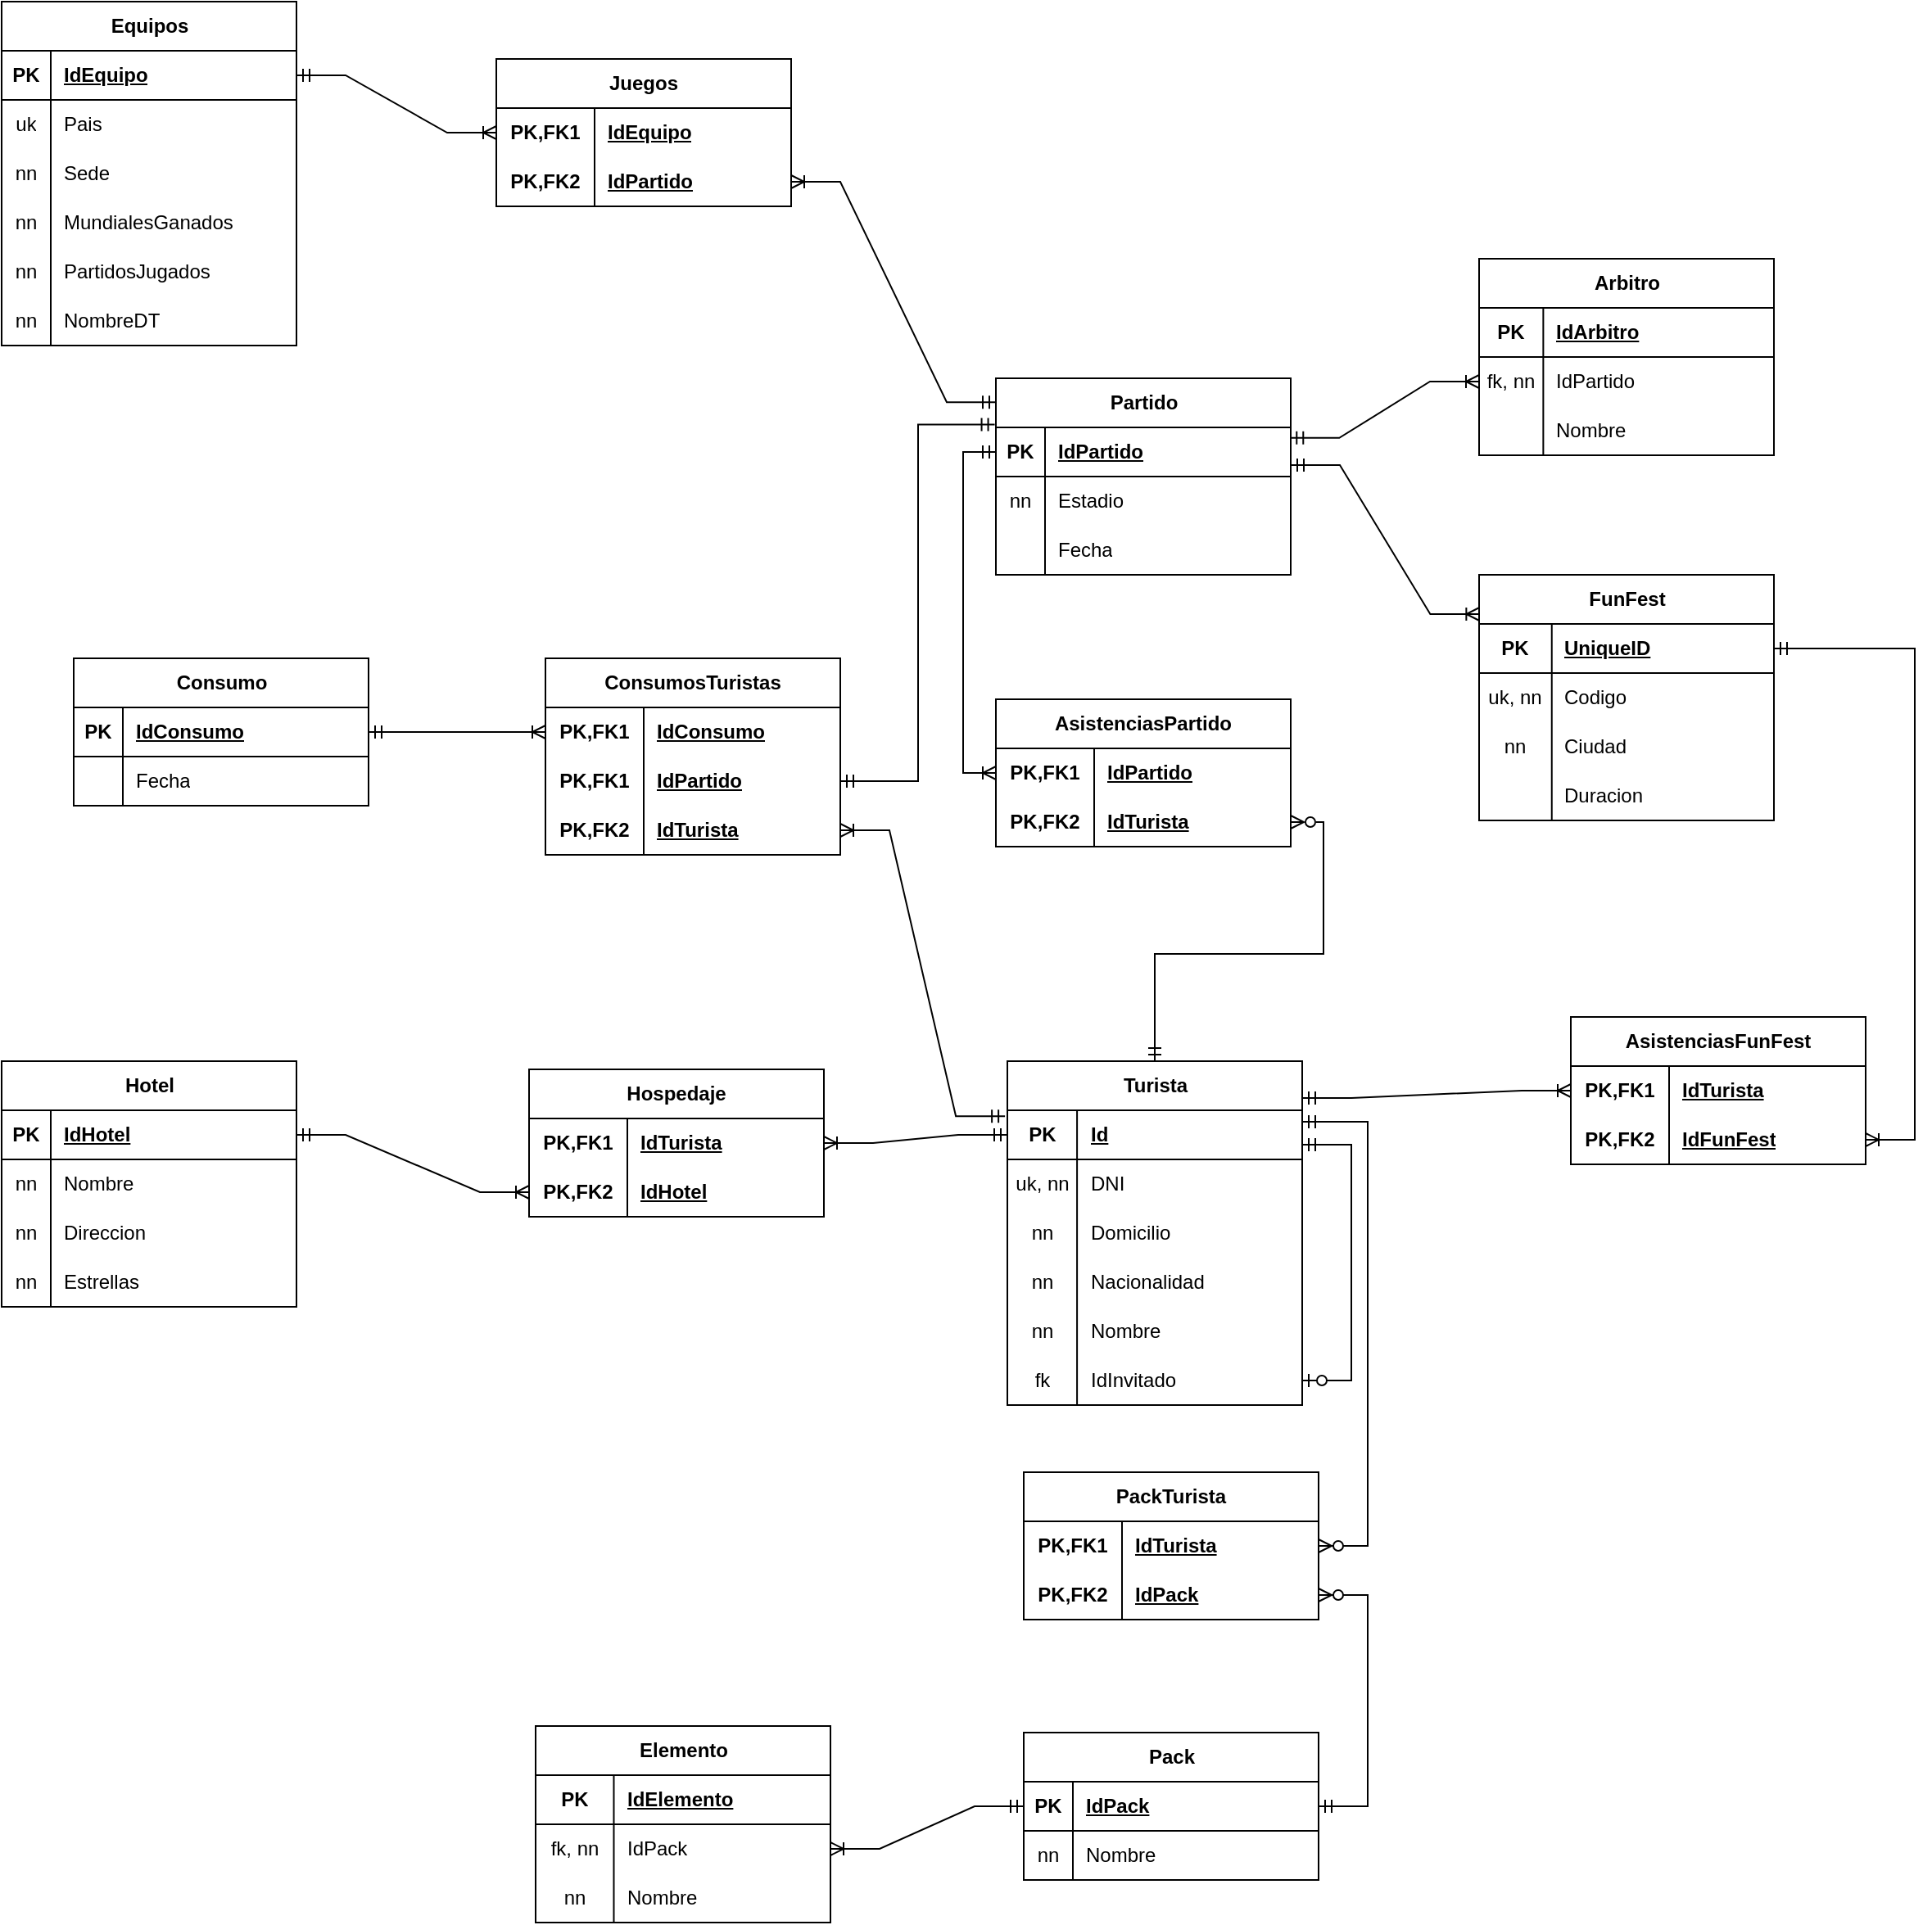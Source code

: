 <mxfile version="22.1.4" type="github">
  <diagram name="Page-1" id="5hkUQjWP-tCwx79AmypG">
    <mxGraphModel dx="4117" dy="2237" grid="0" gridSize="10" guides="1" tooltips="1" connect="1" arrows="1" fold="1" page="0" pageScale="1" pageWidth="850" pageHeight="1100" math="0" shadow="0">
      <root>
        <mxCell id="0" />
        <mxCell id="1" parent="0" />
        <mxCell id="cielFp2i9ixUdL_3kRZ_-1" value="Hotel" style="shape=table;startSize=30;container=1;collapsible=1;childLayout=tableLayout;fixedRows=1;rowLines=0;fontStyle=1;align=center;resizeLast=1;html=1;" vertex="1" parent="1">
          <mxGeometry x="-123" y="122" width="180" height="150" as="geometry" />
        </mxCell>
        <mxCell id="cielFp2i9ixUdL_3kRZ_-2" value="" style="shape=tableRow;horizontal=0;startSize=0;swimlaneHead=0;swimlaneBody=0;fillColor=none;collapsible=0;dropTarget=0;points=[[0,0.5],[1,0.5]];portConstraint=eastwest;top=0;left=0;right=0;bottom=1;" vertex="1" parent="cielFp2i9ixUdL_3kRZ_-1">
          <mxGeometry y="30" width="180" height="30" as="geometry" />
        </mxCell>
        <mxCell id="cielFp2i9ixUdL_3kRZ_-3" value="PK" style="shape=partialRectangle;connectable=0;fillColor=none;top=0;left=0;bottom=0;right=0;fontStyle=1;overflow=hidden;whiteSpace=wrap;html=1;" vertex="1" parent="cielFp2i9ixUdL_3kRZ_-2">
          <mxGeometry width="30" height="30" as="geometry">
            <mxRectangle width="30" height="30" as="alternateBounds" />
          </mxGeometry>
        </mxCell>
        <mxCell id="cielFp2i9ixUdL_3kRZ_-4" value="IdHotel" style="shape=partialRectangle;connectable=0;fillColor=none;top=0;left=0;bottom=0;right=0;align=left;spacingLeft=6;fontStyle=5;overflow=hidden;whiteSpace=wrap;html=1;" vertex="1" parent="cielFp2i9ixUdL_3kRZ_-2">
          <mxGeometry x="30" width="150" height="30" as="geometry">
            <mxRectangle width="150" height="30" as="alternateBounds" />
          </mxGeometry>
        </mxCell>
        <mxCell id="cielFp2i9ixUdL_3kRZ_-5" value="" style="shape=tableRow;horizontal=0;startSize=0;swimlaneHead=0;swimlaneBody=0;fillColor=none;collapsible=0;dropTarget=0;points=[[0,0.5],[1,0.5]];portConstraint=eastwest;top=0;left=0;right=0;bottom=0;" vertex="1" parent="cielFp2i9ixUdL_3kRZ_-1">
          <mxGeometry y="60" width="180" height="30" as="geometry" />
        </mxCell>
        <mxCell id="cielFp2i9ixUdL_3kRZ_-6" value="nn" style="shape=partialRectangle;connectable=0;fillColor=none;top=0;left=0;bottom=0;right=0;editable=1;overflow=hidden;whiteSpace=wrap;html=1;" vertex="1" parent="cielFp2i9ixUdL_3kRZ_-5">
          <mxGeometry width="30" height="30" as="geometry">
            <mxRectangle width="30" height="30" as="alternateBounds" />
          </mxGeometry>
        </mxCell>
        <mxCell id="cielFp2i9ixUdL_3kRZ_-7" value="Nombre" style="shape=partialRectangle;connectable=0;fillColor=none;top=0;left=0;bottom=0;right=0;align=left;spacingLeft=6;overflow=hidden;whiteSpace=wrap;html=1;" vertex="1" parent="cielFp2i9ixUdL_3kRZ_-5">
          <mxGeometry x="30" width="150" height="30" as="geometry">
            <mxRectangle width="150" height="30" as="alternateBounds" />
          </mxGeometry>
        </mxCell>
        <mxCell id="cielFp2i9ixUdL_3kRZ_-8" value="" style="shape=tableRow;horizontal=0;startSize=0;swimlaneHead=0;swimlaneBody=0;fillColor=none;collapsible=0;dropTarget=0;points=[[0,0.5],[1,0.5]];portConstraint=eastwest;top=0;left=0;right=0;bottom=0;" vertex="1" parent="cielFp2i9ixUdL_3kRZ_-1">
          <mxGeometry y="90" width="180" height="30" as="geometry" />
        </mxCell>
        <mxCell id="cielFp2i9ixUdL_3kRZ_-9" value="nn" style="shape=partialRectangle;connectable=0;fillColor=none;top=0;left=0;bottom=0;right=0;editable=1;overflow=hidden;whiteSpace=wrap;html=1;" vertex="1" parent="cielFp2i9ixUdL_3kRZ_-8">
          <mxGeometry width="30" height="30" as="geometry">
            <mxRectangle width="30" height="30" as="alternateBounds" />
          </mxGeometry>
        </mxCell>
        <mxCell id="cielFp2i9ixUdL_3kRZ_-10" value="Direccion" style="shape=partialRectangle;connectable=0;fillColor=none;top=0;left=0;bottom=0;right=0;align=left;spacingLeft=6;overflow=hidden;whiteSpace=wrap;html=1;" vertex="1" parent="cielFp2i9ixUdL_3kRZ_-8">
          <mxGeometry x="30" width="150" height="30" as="geometry">
            <mxRectangle width="150" height="30" as="alternateBounds" />
          </mxGeometry>
        </mxCell>
        <mxCell id="cielFp2i9ixUdL_3kRZ_-11" value="" style="shape=tableRow;horizontal=0;startSize=0;swimlaneHead=0;swimlaneBody=0;fillColor=none;collapsible=0;dropTarget=0;points=[[0,0.5],[1,0.5]];portConstraint=eastwest;top=0;left=0;right=0;bottom=0;" vertex="1" parent="cielFp2i9ixUdL_3kRZ_-1">
          <mxGeometry y="120" width="180" height="30" as="geometry" />
        </mxCell>
        <mxCell id="cielFp2i9ixUdL_3kRZ_-12" value="nn" style="shape=partialRectangle;connectable=0;fillColor=none;top=0;left=0;bottom=0;right=0;editable=1;overflow=hidden;whiteSpace=wrap;html=1;" vertex="1" parent="cielFp2i9ixUdL_3kRZ_-11">
          <mxGeometry width="30" height="30" as="geometry">
            <mxRectangle width="30" height="30" as="alternateBounds" />
          </mxGeometry>
        </mxCell>
        <mxCell id="cielFp2i9ixUdL_3kRZ_-13" value="Estrellas" style="shape=partialRectangle;connectable=0;fillColor=none;top=0;left=0;bottom=0;right=0;align=left;spacingLeft=6;overflow=hidden;whiteSpace=wrap;html=1;" vertex="1" parent="cielFp2i9ixUdL_3kRZ_-11">
          <mxGeometry x="30" width="150" height="30" as="geometry">
            <mxRectangle width="150" height="30" as="alternateBounds" />
          </mxGeometry>
        </mxCell>
        <mxCell id="cielFp2i9ixUdL_3kRZ_-14" value="Turista" style="shape=table;startSize=30;container=1;collapsible=1;childLayout=tableLayout;fixedRows=1;rowLines=0;fontStyle=1;align=center;resizeLast=1;html=1;" vertex="1" parent="1">
          <mxGeometry x="491" y="122" width="180" height="210" as="geometry" />
        </mxCell>
        <mxCell id="cielFp2i9ixUdL_3kRZ_-15" value="" style="shape=tableRow;horizontal=0;startSize=0;swimlaneHead=0;swimlaneBody=0;fillColor=none;collapsible=0;dropTarget=0;points=[[0,0.5],[1,0.5]];portConstraint=eastwest;top=0;left=0;right=0;bottom=1;" vertex="1" parent="cielFp2i9ixUdL_3kRZ_-14">
          <mxGeometry y="30" width="180" height="30" as="geometry" />
        </mxCell>
        <mxCell id="cielFp2i9ixUdL_3kRZ_-16" value="PK" style="shape=partialRectangle;connectable=0;fillColor=none;top=0;left=0;bottom=0;right=0;fontStyle=1;overflow=hidden;whiteSpace=wrap;html=1;" vertex="1" parent="cielFp2i9ixUdL_3kRZ_-15">
          <mxGeometry width="42.551" height="30" as="geometry">
            <mxRectangle width="42.551" height="30" as="alternateBounds" />
          </mxGeometry>
        </mxCell>
        <mxCell id="cielFp2i9ixUdL_3kRZ_-17" value="Id" style="shape=partialRectangle;connectable=0;fillColor=none;top=0;left=0;bottom=0;right=0;align=left;spacingLeft=6;fontStyle=5;overflow=hidden;whiteSpace=wrap;html=1;" vertex="1" parent="cielFp2i9ixUdL_3kRZ_-15">
          <mxGeometry x="42.551" width="137.449" height="30" as="geometry">
            <mxRectangle width="137.449" height="30" as="alternateBounds" />
          </mxGeometry>
        </mxCell>
        <mxCell id="cielFp2i9ixUdL_3kRZ_-18" value="" style="shape=tableRow;horizontal=0;startSize=0;swimlaneHead=0;swimlaneBody=0;fillColor=none;collapsible=0;dropTarget=0;points=[[0,0.5],[1,0.5]];portConstraint=eastwest;top=0;left=0;right=0;bottom=0;" vertex="1" parent="cielFp2i9ixUdL_3kRZ_-14">
          <mxGeometry y="60" width="180" height="30" as="geometry" />
        </mxCell>
        <mxCell id="cielFp2i9ixUdL_3kRZ_-19" value="uk, nn" style="shape=partialRectangle;connectable=0;fillColor=none;top=0;left=0;bottom=0;right=0;editable=1;overflow=hidden;whiteSpace=wrap;html=1;" vertex="1" parent="cielFp2i9ixUdL_3kRZ_-18">
          <mxGeometry width="42.551" height="30" as="geometry">
            <mxRectangle width="42.551" height="30" as="alternateBounds" />
          </mxGeometry>
        </mxCell>
        <mxCell id="cielFp2i9ixUdL_3kRZ_-20" value="DNI" style="shape=partialRectangle;connectable=0;fillColor=none;top=0;left=0;bottom=0;right=0;align=left;spacingLeft=6;overflow=hidden;whiteSpace=wrap;html=1;" vertex="1" parent="cielFp2i9ixUdL_3kRZ_-18">
          <mxGeometry x="42.551" width="137.449" height="30" as="geometry">
            <mxRectangle width="137.449" height="30" as="alternateBounds" />
          </mxGeometry>
        </mxCell>
        <mxCell id="cielFp2i9ixUdL_3kRZ_-21" value="" style="shape=tableRow;horizontal=0;startSize=0;swimlaneHead=0;swimlaneBody=0;fillColor=none;collapsible=0;dropTarget=0;points=[[0,0.5],[1,0.5]];portConstraint=eastwest;top=0;left=0;right=0;bottom=0;" vertex="1" parent="cielFp2i9ixUdL_3kRZ_-14">
          <mxGeometry y="90" width="180" height="30" as="geometry" />
        </mxCell>
        <mxCell id="cielFp2i9ixUdL_3kRZ_-22" value="nn" style="shape=partialRectangle;connectable=0;fillColor=none;top=0;left=0;bottom=0;right=0;editable=1;overflow=hidden;whiteSpace=wrap;html=1;" vertex="1" parent="cielFp2i9ixUdL_3kRZ_-21">
          <mxGeometry width="42.551" height="30" as="geometry">
            <mxRectangle width="42.551" height="30" as="alternateBounds" />
          </mxGeometry>
        </mxCell>
        <mxCell id="cielFp2i9ixUdL_3kRZ_-23" value="Domicilio" style="shape=partialRectangle;connectable=0;fillColor=none;top=0;left=0;bottom=0;right=0;align=left;spacingLeft=6;overflow=hidden;whiteSpace=wrap;html=1;" vertex="1" parent="cielFp2i9ixUdL_3kRZ_-21">
          <mxGeometry x="42.551" width="137.449" height="30" as="geometry">
            <mxRectangle width="137.449" height="30" as="alternateBounds" />
          </mxGeometry>
        </mxCell>
        <mxCell id="cielFp2i9ixUdL_3kRZ_-24" value="" style="shape=tableRow;horizontal=0;startSize=0;swimlaneHead=0;swimlaneBody=0;fillColor=none;collapsible=0;dropTarget=0;points=[[0,0.5],[1,0.5]];portConstraint=eastwest;top=0;left=0;right=0;bottom=0;" vertex="1" parent="cielFp2i9ixUdL_3kRZ_-14">
          <mxGeometry y="120" width="180" height="30" as="geometry" />
        </mxCell>
        <mxCell id="cielFp2i9ixUdL_3kRZ_-25" value="nn" style="shape=partialRectangle;connectable=0;fillColor=none;top=0;left=0;bottom=0;right=0;editable=1;overflow=hidden;whiteSpace=wrap;html=1;" vertex="1" parent="cielFp2i9ixUdL_3kRZ_-24">
          <mxGeometry width="42.551" height="30" as="geometry">
            <mxRectangle width="42.551" height="30" as="alternateBounds" />
          </mxGeometry>
        </mxCell>
        <mxCell id="cielFp2i9ixUdL_3kRZ_-26" value="Nacionalidad" style="shape=partialRectangle;connectable=0;fillColor=none;top=0;left=0;bottom=0;right=0;align=left;spacingLeft=6;overflow=hidden;whiteSpace=wrap;html=1;" vertex="1" parent="cielFp2i9ixUdL_3kRZ_-24">
          <mxGeometry x="42.551" width="137.449" height="30" as="geometry">
            <mxRectangle width="137.449" height="30" as="alternateBounds" />
          </mxGeometry>
        </mxCell>
        <mxCell id="cielFp2i9ixUdL_3kRZ_-27" value="" style="shape=tableRow;horizontal=0;startSize=0;swimlaneHead=0;swimlaneBody=0;fillColor=none;collapsible=0;dropTarget=0;points=[[0,0.5],[1,0.5]];portConstraint=eastwest;top=0;left=0;right=0;bottom=0;" vertex="1" parent="cielFp2i9ixUdL_3kRZ_-14">
          <mxGeometry y="150" width="180" height="30" as="geometry" />
        </mxCell>
        <mxCell id="cielFp2i9ixUdL_3kRZ_-28" value="nn" style="shape=partialRectangle;connectable=0;fillColor=none;top=0;left=0;bottom=0;right=0;editable=1;overflow=hidden;whiteSpace=wrap;html=1;" vertex="1" parent="cielFp2i9ixUdL_3kRZ_-27">
          <mxGeometry width="42.551" height="30" as="geometry">
            <mxRectangle width="42.551" height="30" as="alternateBounds" />
          </mxGeometry>
        </mxCell>
        <mxCell id="cielFp2i9ixUdL_3kRZ_-29" value="Nombre" style="shape=partialRectangle;connectable=0;fillColor=none;top=0;left=0;bottom=0;right=0;align=left;spacingLeft=6;overflow=hidden;whiteSpace=wrap;html=1;" vertex="1" parent="cielFp2i9ixUdL_3kRZ_-27">
          <mxGeometry x="42.551" width="137.449" height="30" as="geometry">
            <mxRectangle width="137.449" height="30" as="alternateBounds" />
          </mxGeometry>
        </mxCell>
        <mxCell id="cielFp2i9ixUdL_3kRZ_-30" value="" style="shape=tableRow;horizontal=0;startSize=0;swimlaneHead=0;swimlaneBody=0;fillColor=none;collapsible=0;dropTarget=0;points=[[0,0.5],[1,0.5]];portConstraint=eastwest;top=0;left=0;right=0;bottom=0;" vertex="1" parent="cielFp2i9ixUdL_3kRZ_-14">
          <mxGeometry y="180" width="180" height="30" as="geometry" />
        </mxCell>
        <mxCell id="cielFp2i9ixUdL_3kRZ_-31" value="fk" style="shape=partialRectangle;connectable=0;fillColor=none;top=0;left=0;bottom=0;right=0;editable=1;overflow=hidden;whiteSpace=wrap;html=1;" vertex="1" parent="cielFp2i9ixUdL_3kRZ_-30">
          <mxGeometry width="42.551" height="30" as="geometry">
            <mxRectangle width="42.551" height="30" as="alternateBounds" />
          </mxGeometry>
        </mxCell>
        <mxCell id="cielFp2i9ixUdL_3kRZ_-32" value="IdInvitado" style="shape=partialRectangle;connectable=0;fillColor=none;top=0;left=0;bottom=0;right=0;align=left;spacingLeft=6;overflow=hidden;whiteSpace=wrap;html=1;" vertex="1" parent="cielFp2i9ixUdL_3kRZ_-30">
          <mxGeometry x="42.551" width="137.449" height="30" as="geometry">
            <mxRectangle width="137.449" height="30" as="alternateBounds" />
          </mxGeometry>
        </mxCell>
        <mxCell id="cielFp2i9ixUdL_3kRZ_-33" value="" style="edgeStyle=entityRelationEdgeStyle;fontSize=12;html=1;endArrow=ERzeroToOne;startArrow=ERmandOne;rounded=0;exitX=1;exitY=0.7;exitDx=0;exitDy=0;exitPerimeter=0;" edge="1" parent="cielFp2i9ixUdL_3kRZ_-14" source="cielFp2i9ixUdL_3kRZ_-15" target="cielFp2i9ixUdL_3kRZ_-30">
          <mxGeometry width="100" height="100" relative="1" as="geometry">
            <mxPoint x="66" y="346" as="sourcePoint" />
            <mxPoint x="166" y="246" as="targetPoint" />
          </mxGeometry>
        </mxCell>
        <mxCell id="cielFp2i9ixUdL_3kRZ_-34" value="Hospedaje" style="shape=table;startSize=30;container=1;collapsible=1;childLayout=tableLayout;fixedRows=1;rowLines=0;fontStyle=1;align=center;resizeLast=1;html=1;whiteSpace=wrap;" vertex="1" parent="1">
          <mxGeometry x="199" y="127" width="180" height="90" as="geometry" />
        </mxCell>
        <mxCell id="cielFp2i9ixUdL_3kRZ_-35" value="" style="shape=tableRow;horizontal=0;startSize=0;swimlaneHead=0;swimlaneBody=0;fillColor=none;collapsible=0;dropTarget=0;points=[[0,0.5],[1,0.5]];portConstraint=eastwest;top=0;left=0;right=0;bottom=0;html=1;" vertex="1" parent="cielFp2i9ixUdL_3kRZ_-34">
          <mxGeometry y="30" width="180" height="30" as="geometry" />
        </mxCell>
        <mxCell id="cielFp2i9ixUdL_3kRZ_-36" value="PK,FK1" style="shape=partialRectangle;connectable=0;fillColor=none;top=0;left=0;bottom=0;right=0;fontStyle=1;overflow=hidden;html=1;whiteSpace=wrap;" vertex="1" parent="cielFp2i9ixUdL_3kRZ_-35">
          <mxGeometry width="60" height="30" as="geometry">
            <mxRectangle width="60" height="30" as="alternateBounds" />
          </mxGeometry>
        </mxCell>
        <mxCell id="cielFp2i9ixUdL_3kRZ_-37" value="IdTurista" style="shape=partialRectangle;connectable=0;fillColor=none;top=0;left=0;bottom=0;right=0;align=left;spacingLeft=6;fontStyle=5;overflow=hidden;html=1;whiteSpace=wrap;" vertex="1" parent="cielFp2i9ixUdL_3kRZ_-35">
          <mxGeometry x="60" width="120" height="30" as="geometry">
            <mxRectangle width="120" height="30" as="alternateBounds" />
          </mxGeometry>
        </mxCell>
        <mxCell id="cielFp2i9ixUdL_3kRZ_-38" value="" style="shape=tableRow;horizontal=0;startSize=0;swimlaneHead=0;swimlaneBody=0;fillColor=none;collapsible=0;dropTarget=0;points=[[0,0.5],[1,0.5]];portConstraint=eastwest;top=0;left=0;right=0;bottom=1;html=1;" vertex="1" parent="cielFp2i9ixUdL_3kRZ_-34">
          <mxGeometry y="60" width="180" height="30" as="geometry" />
        </mxCell>
        <mxCell id="cielFp2i9ixUdL_3kRZ_-39" value="PK,FK2" style="shape=partialRectangle;connectable=0;fillColor=none;top=0;left=0;bottom=0;right=0;fontStyle=1;overflow=hidden;html=1;whiteSpace=wrap;" vertex="1" parent="cielFp2i9ixUdL_3kRZ_-38">
          <mxGeometry width="60" height="30" as="geometry">
            <mxRectangle width="60" height="30" as="alternateBounds" />
          </mxGeometry>
        </mxCell>
        <mxCell id="cielFp2i9ixUdL_3kRZ_-40" value="IdHotel" style="shape=partialRectangle;connectable=0;fillColor=none;top=0;left=0;bottom=0;right=0;align=left;spacingLeft=6;fontStyle=5;overflow=hidden;html=1;whiteSpace=wrap;" vertex="1" parent="cielFp2i9ixUdL_3kRZ_-38">
          <mxGeometry x="60" width="120" height="30" as="geometry">
            <mxRectangle width="120" height="30" as="alternateBounds" />
          </mxGeometry>
        </mxCell>
        <mxCell id="cielFp2i9ixUdL_3kRZ_-47" value="" style="edgeStyle=entityRelationEdgeStyle;fontSize=12;html=1;endArrow=ERoneToMany;startArrow=ERmandOne;rounded=0;" edge="1" parent="1" source="cielFp2i9ixUdL_3kRZ_-2" target="cielFp2i9ixUdL_3kRZ_-38">
          <mxGeometry width="100" height="100" relative="1" as="geometry">
            <mxPoint x="217" y="359" as="sourcePoint" />
            <mxPoint x="317" y="259" as="targetPoint" />
          </mxGeometry>
        </mxCell>
        <mxCell id="cielFp2i9ixUdL_3kRZ_-48" value="" style="edgeStyle=entityRelationEdgeStyle;fontSize=12;html=1;endArrow=ERoneToMany;startArrow=ERmandOne;rounded=0;" edge="1" parent="1" source="cielFp2i9ixUdL_3kRZ_-15" target="cielFp2i9ixUdL_3kRZ_-35">
          <mxGeometry width="100" height="100" relative="1" as="geometry">
            <mxPoint x="217" y="359" as="sourcePoint" />
            <mxPoint x="317" y="259" as="targetPoint" />
          </mxGeometry>
        </mxCell>
        <mxCell id="cielFp2i9ixUdL_3kRZ_-49" value="Pack" style="shape=table;startSize=30;container=1;collapsible=1;childLayout=tableLayout;fixedRows=1;rowLines=0;fontStyle=1;align=center;resizeLast=1;html=1;" vertex="1" parent="1">
          <mxGeometry x="501" y="532" width="180" height="90" as="geometry" />
        </mxCell>
        <mxCell id="cielFp2i9ixUdL_3kRZ_-50" value="" style="shape=tableRow;horizontal=0;startSize=0;swimlaneHead=0;swimlaneBody=0;fillColor=none;collapsible=0;dropTarget=0;points=[[0,0.5],[1,0.5]];portConstraint=eastwest;top=0;left=0;right=0;bottom=1;" vertex="1" parent="cielFp2i9ixUdL_3kRZ_-49">
          <mxGeometry y="30" width="180" height="30" as="geometry" />
        </mxCell>
        <mxCell id="cielFp2i9ixUdL_3kRZ_-51" value="PK" style="shape=partialRectangle;connectable=0;fillColor=none;top=0;left=0;bottom=0;right=0;fontStyle=1;overflow=hidden;whiteSpace=wrap;html=1;" vertex="1" parent="cielFp2i9ixUdL_3kRZ_-50">
          <mxGeometry width="30" height="30" as="geometry">
            <mxRectangle width="30" height="30" as="alternateBounds" />
          </mxGeometry>
        </mxCell>
        <mxCell id="cielFp2i9ixUdL_3kRZ_-52" value="IdPack" style="shape=partialRectangle;connectable=0;fillColor=none;top=0;left=0;bottom=0;right=0;align=left;spacingLeft=6;fontStyle=5;overflow=hidden;whiteSpace=wrap;html=1;" vertex="1" parent="cielFp2i9ixUdL_3kRZ_-50">
          <mxGeometry x="30" width="150" height="30" as="geometry">
            <mxRectangle width="150" height="30" as="alternateBounds" />
          </mxGeometry>
        </mxCell>
        <mxCell id="cielFp2i9ixUdL_3kRZ_-53" value="" style="shape=tableRow;horizontal=0;startSize=0;swimlaneHead=0;swimlaneBody=0;fillColor=none;collapsible=0;dropTarget=0;points=[[0,0.5],[1,0.5]];portConstraint=eastwest;top=0;left=0;right=0;bottom=0;" vertex="1" parent="cielFp2i9ixUdL_3kRZ_-49">
          <mxGeometry y="60" width="180" height="30" as="geometry" />
        </mxCell>
        <mxCell id="cielFp2i9ixUdL_3kRZ_-54" value="nn" style="shape=partialRectangle;connectable=0;fillColor=none;top=0;left=0;bottom=0;right=0;editable=1;overflow=hidden;whiteSpace=wrap;html=1;" vertex="1" parent="cielFp2i9ixUdL_3kRZ_-53">
          <mxGeometry width="30" height="30" as="geometry">
            <mxRectangle width="30" height="30" as="alternateBounds" />
          </mxGeometry>
        </mxCell>
        <mxCell id="cielFp2i9ixUdL_3kRZ_-55" value="Nombre" style="shape=partialRectangle;connectable=0;fillColor=none;top=0;left=0;bottom=0;right=0;align=left;spacingLeft=6;overflow=hidden;whiteSpace=wrap;html=1;" vertex="1" parent="cielFp2i9ixUdL_3kRZ_-53">
          <mxGeometry x="30" width="150" height="30" as="geometry">
            <mxRectangle width="150" height="30" as="alternateBounds" />
          </mxGeometry>
        </mxCell>
        <mxCell id="cielFp2i9ixUdL_3kRZ_-62" value="PackTurista" style="shape=table;startSize=30;container=1;collapsible=1;childLayout=tableLayout;fixedRows=1;rowLines=0;fontStyle=1;align=center;resizeLast=1;html=1;whiteSpace=wrap;" vertex="1" parent="1">
          <mxGeometry x="501" y="373" width="180" height="90" as="geometry" />
        </mxCell>
        <mxCell id="cielFp2i9ixUdL_3kRZ_-63" value="" style="shape=tableRow;horizontal=0;startSize=0;swimlaneHead=0;swimlaneBody=0;fillColor=none;collapsible=0;dropTarget=0;points=[[0,0.5],[1,0.5]];portConstraint=eastwest;top=0;left=0;right=0;bottom=0;html=1;" vertex="1" parent="cielFp2i9ixUdL_3kRZ_-62">
          <mxGeometry y="30" width="180" height="30" as="geometry" />
        </mxCell>
        <mxCell id="cielFp2i9ixUdL_3kRZ_-64" value="PK,FK1" style="shape=partialRectangle;connectable=0;fillColor=none;top=0;left=0;bottom=0;right=0;fontStyle=1;overflow=hidden;html=1;whiteSpace=wrap;" vertex="1" parent="cielFp2i9ixUdL_3kRZ_-63">
          <mxGeometry width="60" height="30" as="geometry">
            <mxRectangle width="60" height="30" as="alternateBounds" />
          </mxGeometry>
        </mxCell>
        <mxCell id="cielFp2i9ixUdL_3kRZ_-65" value="IdTurista" style="shape=partialRectangle;connectable=0;fillColor=none;top=0;left=0;bottom=0;right=0;align=left;spacingLeft=6;fontStyle=5;overflow=hidden;html=1;whiteSpace=wrap;" vertex="1" parent="cielFp2i9ixUdL_3kRZ_-63">
          <mxGeometry x="60" width="120" height="30" as="geometry">
            <mxRectangle width="120" height="30" as="alternateBounds" />
          </mxGeometry>
        </mxCell>
        <mxCell id="cielFp2i9ixUdL_3kRZ_-66" value="" style="shape=tableRow;horizontal=0;startSize=0;swimlaneHead=0;swimlaneBody=0;fillColor=none;collapsible=0;dropTarget=0;points=[[0,0.5],[1,0.5]];portConstraint=eastwest;top=0;left=0;right=0;bottom=1;html=1;" vertex="1" parent="cielFp2i9ixUdL_3kRZ_-62">
          <mxGeometry y="60" width="180" height="30" as="geometry" />
        </mxCell>
        <mxCell id="cielFp2i9ixUdL_3kRZ_-67" value="PK,FK2" style="shape=partialRectangle;connectable=0;fillColor=none;top=0;left=0;bottom=0;right=0;fontStyle=1;overflow=hidden;html=1;whiteSpace=wrap;" vertex="1" parent="cielFp2i9ixUdL_3kRZ_-66">
          <mxGeometry width="60" height="30" as="geometry">
            <mxRectangle width="60" height="30" as="alternateBounds" />
          </mxGeometry>
        </mxCell>
        <mxCell id="cielFp2i9ixUdL_3kRZ_-68" value="IdPack" style="shape=partialRectangle;connectable=0;fillColor=none;top=0;left=0;bottom=0;right=0;align=left;spacingLeft=6;fontStyle=5;overflow=hidden;html=1;whiteSpace=wrap;" vertex="1" parent="cielFp2i9ixUdL_3kRZ_-66">
          <mxGeometry x="60" width="120" height="30" as="geometry">
            <mxRectangle width="120" height="30" as="alternateBounds" />
          </mxGeometry>
        </mxCell>
        <mxCell id="cielFp2i9ixUdL_3kRZ_-75" value="" style="edgeStyle=entityRelationEdgeStyle;fontSize=12;html=1;endArrow=ERzeroToMany;startArrow=ERmandOne;rounded=0;" edge="1" parent="1" source="cielFp2i9ixUdL_3kRZ_-50" target="cielFp2i9ixUdL_3kRZ_-66">
          <mxGeometry width="100" height="100" relative="1" as="geometry">
            <mxPoint x="531" y="589" as="sourcePoint" />
            <mxPoint x="631" y="489" as="targetPoint" />
          </mxGeometry>
        </mxCell>
        <mxCell id="cielFp2i9ixUdL_3kRZ_-76" value="" style="edgeStyle=entityRelationEdgeStyle;fontSize=12;html=1;endArrow=ERzeroToMany;startArrow=ERmandOne;rounded=0;" edge="1" parent="1" target="cielFp2i9ixUdL_3kRZ_-63">
          <mxGeometry width="100" height="100" relative="1" as="geometry">
            <mxPoint x="671" y="159" as="sourcePoint" />
            <mxPoint x="578" y="396" as="targetPoint" />
            <Array as="points">
              <mxPoint x="765" y="307" />
              <mxPoint x="713" y="309" />
              <mxPoint x="721" y="304" />
              <mxPoint x="581" y="281" />
              <mxPoint x="780" y="307" />
            </Array>
          </mxGeometry>
        </mxCell>
        <mxCell id="cielFp2i9ixUdL_3kRZ_-95" value="Elemento" style="shape=table;startSize=30;container=1;collapsible=1;childLayout=tableLayout;fixedRows=1;rowLines=0;fontStyle=1;align=center;resizeLast=1;html=1;" vertex="1" parent="1">
          <mxGeometry x="203" y="528" width="180" height="120" as="geometry" />
        </mxCell>
        <mxCell id="cielFp2i9ixUdL_3kRZ_-96" value="" style="shape=tableRow;horizontal=0;startSize=0;swimlaneHead=0;swimlaneBody=0;fillColor=none;collapsible=0;dropTarget=0;points=[[0,0.5],[1,0.5]];portConstraint=eastwest;top=0;left=0;right=0;bottom=1;" vertex="1" parent="cielFp2i9ixUdL_3kRZ_-95">
          <mxGeometry y="30" width="180" height="30" as="geometry" />
        </mxCell>
        <mxCell id="cielFp2i9ixUdL_3kRZ_-97" value="PK" style="shape=partialRectangle;connectable=0;fillColor=none;top=0;left=0;bottom=0;right=0;fontStyle=1;overflow=hidden;whiteSpace=wrap;html=1;" vertex="1" parent="cielFp2i9ixUdL_3kRZ_-96">
          <mxGeometry width="47.741" height="30" as="geometry">
            <mxRectangle width="47.741" height="30" as="alternateBounds" />
          </mxGeometry>
        </mxCell>
        <mxCell id="cielFp2i9ixUdL_3kRZ_-98" value="IdElemento" style="shape=partialRectangle;connectable=0;fillColor=none;top=0;left=0;bottom=0;right=0;align=left;spacingLeft=6;fontStyle=5;overflow=hidden;whiteSpace=wrap;html=1;" vertex="1" parent="cielFp2i9ixUdL_3kRZ_-96">
          <mxGeometry x="47.741" width="132.259" height="30" as="geometry">
            <mxRectangle width="132.259" height="30" as="alternateBounds" />
          </mxGeometry>
        </mxCell>
        <mxCell id="cielFp2i9ixUdL_3kRZ_-99" value="" style="shape=tableRow;horizontal=0;startSize=0;swimlaneHead=0;swimlaneBody=0;fillColor=none;collapsible=0;dropTarget=0;points=[[0,0.5],[1,0.5]];portConstraint=eastwest;top=0;left=0;right=0;bottom=0;" vertex="1" parent="cielFp2i9ixUdL_3kRZ_-95">
          <mxGeometry y="60" width="180" height="30" as="geometry" />
        </mxCell>
        <mxCell id="cielFp2i9ixUdL_3kRZ_-100" value="fk, nn" style="shape=partialRectangle;connectable=0;fillColor=none;top=0;left=0;bottom=0;right=0;editable=1;overflow=hidden;whiteSpace=wrap;html=1;" vertex="1" parent="cielFp2i9ixUdL_3kRZ_-99">
          <mxGeometry width="47.741" height="30" as="geometry">
            <mxRectangle width="47.741" height="30" as="alternateBounds" />
          </mxGeometry>
        </mxCell>
        <mxCell id="cielFp2i9ixUdL_3kRZ_-101" value="IdPack" style="shape=partialRectangle;connectable=0;fillColor=none;top=0;left=0;bottom=0;right=0;align=left;spacingLeft=6;overflow=hidden;whiteSpace=wrap;html=1;" vertex="1" parent="cielFp2i9ixUdL_3kRZ_-99">
          <mxGeometry x="47.741" width="132.259" height="30" as="geometry">
            <mxRectangle width="132.259" height="30" as="alternateBounds" />
          </mxGeometry>
        </mxCell>
        <mxCell id="cielFp2i9ixUdL_3kRZ_-102" value="" style="shape=tableRow;horizontal=0;startSize=0;swimlaneHead=0;swimlaneBody=0;fillColor=none;collapsible=0;dropTarget=0;points=[[0,0.5],[1,0.5]];portConstraint=eastwest;top=0;left=0;right=0;bottom=0;" vertex="1" parent="cielFp2i9ixUdL_3kRZ_-95">
          <mxGeometry y="90" width="180" height="30" as="geometry" />
        </mxCell>
        <mxCell id="cielFp2i9ixUdL_3kRZ_-103" value="nn" style="shape=partialRectangle;connectable=0;fillColor=none;top=0;left=0;bottom=0;right=0;editable=1;overflow=hidden;whiteSpace=wrap;html=1;" vertex="1" parent="cielFp2i9ixUdL_3kRZ_-102">
          <mxGeometry width="47.741" height="30" as="geometry">
            <mxRectangle width="47.741" height="30" as="alternateBounds" />
          </mxGeometry>
        </mxCell>
        <mxCell id="cielFp2i9ixUdL_3kRZ_-104" value="Nombre" style="shape=partialRectangle;connectable=0;fillColor=none;top=0;left=0;bottom=0;right=0;align=left;spacingLeft=6;overflow=hidden;whiteSpace=wrap;html=1;" vertex="1" parent="cielFp2i9ixUdL_3kRZ_-102">
          <mxGeometry x="47.741" width="132.259" height="30" as="geometry">
            <mxRectangle width="132.259" height="30" as="alternateBounds" />
          </mxGeometry>
        </mxCell>
        <mxCell id="cielFp2i9ixUdL_3kRZ_-108" value="" style="edgeStyle=entityRelationEdgeStyle;fontSize=12;html=1;endArrow=ERoneToMany;startArrow=ERmandOne;rounded=0;" edge="1" parent="1" source="cielFp2i9ixUdL_3kRZ_-50" target="cielFp2i9ixUdL_3kRZ_-99">
          <mxGeometry width="100" height="100" relative="1" as="geometry">
            <mxPoint x="544" y="586" as="sourcePoint" />
            <mxPoint x="644" y="486" as="targetPoint" />
          </mxGeometry>
        </mxCell>
        <mxCell id="cielFp2i9ixUdL_3kRZ_-109" value="Partido" style="shape=table;startSize=30;container=1;collapsible=1;childLayout=tableLayout;fixedRows=1;rowLines=0;fontStyle=1;align=center;resizeLast=1;html=1;" vertex="1" parent="1">
          <mxGeometry x="484" y="-295" width="180" height="120" as="geometry" />
        </mxCell>
        <mxCell id="cielFp2i9ixUdL_3kRZ_-110" value="" style="shape=tableRow;horizontal=0;startSize=0;swimlaneHead=0;swimlaneBody=0;fillColor=none;collapsible=0;dropTarget=0;points=[[0,0.5],[1,0.5]];portConstraint=eastwest;top=0;left=0;right=0;bottom=1;" vertex="1" parent="cielFp2i9ixUdL_3kRZ_-109">
          <mxGeometry y="30" width="180" height="30" as="geometry" />
        </mxCell>
        <mxCell id="cielFp2i9ixUdL_3kRZ_-111" value="PK" style="shape=partialRectangle;connectable=0;fillColor=none;top=0;left=0;bottom=0;right=0;fontStyle=1;overflow=hidden;whiteSpace=wrap;html=1;" vertex="1" parent="cielFp2i9ixUdL_3kRZ_-110">
          <mxGeometry width="30" height="30" as="geometry">
            <mxRectangle width="30" height="30" as="alternateBounds" />
          </mxGeometry>
        </mxCell>
        <mxCell id="cielFp2i9ixUdL_3kRZ_-112" value="IdPartido" style="shape=partialRectangle;connectable=0;fillColor=none;top=0;left=0;bottom=0;right=0;align=left;spacingLeft=6;fontStyle=5;overflow=hidden;whiteSpace=wrap;html=1;" vertex="1" parent="cielFp2i9ixUdL_3kRZ_-110">
          <mxGeometry x="30" width="150" height="30" as="geometry">
            <mxRectangle width="150" height="30" as="alternateBounds" />
          </mxGeometry>
        </mxCell>
        <mxCell id="cielFp2i9ixUdL_3kRZ_-113" value="" style="shape=tableRow;horizontal=0;startSize=0;swimlaneHead=0;swimlaneBody=0;fillColor=none;collapsible=0;dropTarget=0;points=[[0,0.5],[1,0.5]];portConstraint=eastwest;top=0;left=0;right=0;bottom=0;" vertex="1" parent="cielFp2i9ixUdL_3kRZ_-109">
          <mxGeometry y="60" width="180" height="30" as="geometry" />
        </mxCell>
        <mxCell id="cielFp2i9ixUdL_3kRZ_-114" value="nn" style="shape=partialRectangle;connectable=0;fillColor=none;top=0;left=0;bottom=0;right=0;editable=1;overflow=hidden;whiteSpace=wrap;html=1;" vertex="1" parent="cielFp2i9ixUdL_3kRZ_-113">
          <mxGeometry width="30" height="30" as="geometry">
            <mxRectangle width="30" height="30" as="alternateBounds" />
          </mxGeometry>
        </mxCell>
        <mxCell id="cielFp2i9ixUdL_3kRZ_-115" value="Estadio" style="shape=partialRectangle;connectable=0;fillColor=none;top=0;left=0;bottom=0;right=0;align=left;spacingLeft=6;overflow=hidden;whiteSpace=wrap;html=1;" vertex="1" parent="cielFp2i9ixUdL_3kRZ_-113">
          <mxGeometry x="30" width="150" height="30" as="geometry">
            <mxRectangle width="150" height="30" as="alternateBounds" />
          </mxGeometry>
        </mxCell>
        <mxCell id="cielFp2i9ixUdL_3kRZ_-116" value="" style="shape=tableRow;horizontal=0;startSize=0;swimlaneHead=0;swimlaneBody=0;fillColor=none;collapsible=0;dropTarget=0;points=[[0,0.5],[1,0.5]];portConstraint=eastwest;top=0;left=0;right=0;bottom=0;" vertex="1" parent="cielFp2i9ixUdL_3kRZ_-109">
          <mxGeometry y="90" width="180" height="30" as="geometry" />
        </mxCell>
        <mxCell id="cielFp2i9ixUdL_3kRZ_-117" value="" style="shape=partialRectangle;connectable=0;fillColor=none;top=0;left=0;bottom=0;right=0;editable=1;overflow=hidden;whiteSpace=wrap;html=1;" vertex="1" parent="cielFp2i9ixUdL_3kRZ_-116">
          <mxGeometry width="30" height="30" as="geometry">
            <mxRectangle width="30" height="30" as="alternateBounds" />
          </mxGeometry>
        </mxCell>
        <mxCell id="cielFp2i9ixUdL_3kRZ_-118" value="Fecha" style="shape=partialRectangle;connectable=0;fillColor=none;top=0;left=0;bottom=0;right=0;align=left;spacingLeft=6;overflow=hidden;whiteSpace=wrap;html=1;" vertex="1" parent="cielFp2i9ixUdL_3kRZ_-116">
          <mxGeometry x="30" width="150" height="30" as="geometry">
            <mxRectangle width="150" height="30" as="alternateBounds" />
          </mxGeometry>
        </mxCell>
        <mxCell id="cielFp2i9ixUdL_3kRZ_-122" value="AsistenciasPartido" style="shape=table;startSize=30;container=1;collapsible=1;childLayout=tableLayout;fixedRows=1;rowLines=0;fontStyle=1;align=center;resizeLast=1;html=1;whiteSpace=wrap;" vertex="1" parent="1">
          <mxGeometry x="484" y="-99" width="180" height="90" as="geometry" />
        </mxCell>
        <mxCell id="cielFp2i9ixUdL_3kRZ_-123" value="" style="shape=tableRow;horizontal=0;startSize=0;swimlaneHead=0;swimlaneBody=0;fillColor=none;collapsible=0;dropTarget=0;points=[[0,0.5],[1,0.5]];portConstraint=eastwest;top=0;left=0;right=0;bottom=0;html=1;" vertex="1" parent="cielFp2i9ixUdL_3kRZ_-122">
          <mxGeometry y="30" width="180" height="30" as="geometry" />
        </mxCell>
        <mxCell id="cielFp2i9ixUdL_3kRZ_-124" value="PK,FK1" style="shape=partialRectangle;connectable=0;fillColor=none;top=0;left=0;bottom=0;right=0;fontStyle=1;overflow=hidden;html=1;whiteSpace=wrap;" vertex="1" parent="cielFp2i9ixUdL_3kRZ_-123">
          <mxGeometry width="60" height="30" as="geometry">
            <mxRectangle width="60" height="30" as="alternateBounds" />
          </mxGeometry>
        </mxCell>
        <mxCell id="cielFp2i9ixUdL_3kRZ_-125" value="IdPartido" style="shape=partialRectangle;connectable=0;fillColor=none;top=0;left=0;bottom=0;right=0;align=left;spacingLeft=6;fontStyle=5;overflow=hidden;html=1;whiteSpace=wrap;" vertex="1" parent="cielFp2i9ixUdL_3kRZ_-123">
          <mxGeometry x="60" width="120" height="30" as="geometry">
            <mxRectangle width="120" height="30" as="alternateBounds" />
          </mxGeometry>
        </mxCell>
        <mxCell id="cielFp2i9ixUdL_3kRZ_-126" value="" style="shape=tableRow;horizontal=0;startSize=0;swimlaneHead=0;swimlaneBody=0;fillColor=none;collapsible=0;dropTarget=0;points=[[0,0.5],[1,0.5]];portConstraint=eastwest;top=0;left=0;right=0;bottom=1;html=1;" vertex="1" parent="cielFp2i9ixUdL_3kRZ_-122">
          <mxGeometry y="60" width="180" height="30" as="geometry" />
        </mxCell>
        <mxCell id="cielFp2i9ixUdL_3kRZ_-127" value="PK,FK2" style="shape=partialRectangle;connectable=0;fillColor=none;top=0;left=0;bottom=0;right=0;fontStyle=1;overflow=hidden;html=1;whiteSpace=wrap;" vertex="1" parent="cielFp2i9ixUdL_3kRZ_-126">
          <mxGeometry width="60" height="30" as="geometry">
            <mxRectangle width="60" height="30" as="alternateBounds" />
          </mxGeometry>
        </mxCell>
        <mxCell id="cielFp2i9ixUdL_3kRZ_-128" value="IdTurista" style="shape=partialRectangle;connectable=0;fillColor=none;top=0;left=0;bottom=0;right=0;align=left;spacingLeft=6;fontStyle=5;overflow=hidden;html=1;whiteSpace=wrap;" vertex="1" parent="cielFp2i9ixUdL_3kRZ_-126">
          <mxGeometry x="60" width="120" height="30" as="geometry">
            <mxRectangle width="120" height="30" as="alternateBounds" />
          </mxGeometry>
        </mxCell>
        <mxCell id="cielFp2i9ixUdL_3kRZ_-136" style="edgeStyle=orthogonalEdgeStyle;rounded=0;orthogonalLoop=1;jettySize=auto;html=1;entryX=0.5;entryY=0;entryDx=0;entryDy=0;startArrow=ERzeroToMany;startFill=0;endArrow=ERmandOne;endFill=0;" edge="1" parent="1" source="cielFp2i9ixUdL_3kRZ_-126" target="cielFp2i9ixUdL_3kRZ_-14">
          <mxGeometry relative="1" as="geometry" />
        </mxCell>
        <mxCell id="cielFp2i9ixUdL_3kRZ_-137" style="edgeStyle=orthogonalEdgeStyle;rounded=0;orthogonalLoop=1;jettySize=auto;html=1;exitX=0;exitY=0.5;exitDx=0;exitDy=0;entryX=0;entryY=0.5;entryDx=0;entryDy=0;startArrow=ERmandOne;startFill=0;endArrow=ERoneToMany;endFill=0;" edge="1" parent="1" source="cielFp2i9ixUdL_3kRZ_-110" target="cielFp2i9ixUdL_3kRZ_-123">
          <mxGeometry relative="1" as="geometry" />
        </mxCell>
        <mxCell id="cielFp2i9ixUdL_3kRZ_-138" value="Arbitro" style="shape=table;startSize=30;container=1;collapsible=1;childLayout=tableLayout;fixedRows=1;rowLines=0;fontStyle=1;align=center;resizeLast=1;html=1;" vertex="1" parent="1">
          <mxGeometry x="779" y="-368" width="180" height="120" as="geometry" />
        </mxCell>
        <mxCell id="cielFp2i9ixUdL_3kRZ_-139" value="" style="shape=tableRow;horizontal=0;startSize=0;swimlaneHead=0;swimlaneBody=0;fillColor=none;collapsible=0;dropTarget=0;points=[[0,0.5],[1,0.5]];portConstraint=eastwest;top=0;left=0;right=0;bottom=1;" vertex="1" parent="cielFp2i9ixUdL_3kRZ_-138">
          <mxGeometry y="30" width="180" height="30" as="geometry" />
        </mxCell>
        <mxCell id="cielFp2i9ixUdL_3kRZ_-140" value="PK" style="shape=partialRectangle;connectable=0;fillColor=none;top=0;left=0;bottom=0;right=0;fontStyle=1;overflow=hidden;whiteSpace=wrap;html=1;" vertex="1" parent="cielFp2i9ixUdL_3kRZ_-139">
          <mxGeometry width="39.182" height="30" as="geometry">
            <mxRectangle width="39.182" height="30" as="alternateBounds" />
          </mxGeometry>
        </mxCell>
        <mxCell id="cielFp2i9ixUdL_3kRZ_-141" value="IdArbitro" style="shape=partialRectangle;connectable=0;fillColor=none;top=0;left=0;bottom=0;right=0;align=left;spacingLeft=6;fontStyle=5;overflow=hidden;whiteSpace=wrap;html=1;" vertex="1" parent="cielFp2i9ixUdL_3kRZ_-139">
          <mxGeometry x="39.182" width="140.818" height="30" as="geometry">
            <mxRectangle width="140.818" height="30" as="alternateBounds" />
          </mxGeometry>
        </mxCell>
        <mxCell id="cielFp2i9ixUdL_3kRZ_-142" value="" style="shape=tableRow;horizontal=0;startSize=0;swimlaneHead=0;swimlaneBody=0;fillColor=none;collapsible=0;dropTarget=0;points=[[0,0.5],[1,0.5]];portConstraint=eastwest;top=0;left=0;right=0;bottom=0;" vertex="1" parent="cielFp2i9ixUdL_3kRZ_-138">
          <mxGeometry y="60" width="180" height="30" as="geometry" />
        </mxCell>
        <mxCell id="cielFp2i9ixUdL_3kRZ_-143" value="fk, nn" style="shape=partialRectangle;connectable=0;fillColor=none;top=0;left=0;bottom=0;right=0;editable=1;overflow=hidden;whiteSpace=wrap;html=1;" vertex="1" parent="cielFp2i9ixUdL_3kRZ_-142">
          <mxGeometry width="39.182" height="30" as="geometry">
            <mxRectangle width="39.182" height="30" as="alternateBounds" />
          </mxGeometry>
        </mxCell>
        <mxCell id="cielFp2i9ixUdL_3kRZ_-144" value="IdPartido" style="shape=partialRectangle;connectable=0;fillColor=none;top=0;left=0;bottom=0;right=0;align=left;spacingLeft=6;overflow=hidden;whiteSpace=wrap;html=1;" vertex="1" parent="cielFp2i9ixUdL_3kRZ_-142">
          <mxGeometry x="39.182" width="140.818" height="30" as="geometry">
            <mxRectangle width="140.818" height="30" as="alternateBounds" />
          </mxGeometry>
        </mxCell>
        <mxCell id="cielFp2i9ixUdL_3kRZ_-145" value="" style="shape=tableRow;horizontal=0;startSize=0;swimlaneHead=0;swimlaneBody=0;fillColor=none;collapsible=0;dropTarget=0;points=[[0,0.5],[1,0.5]];portConstraint=eastwest;top=0;left=0;right=0;bottom=0;" vertex="1" parent="cielFp2i9ixUdL_3kRZ_-138">
          <mxGeometry y="90" width="180" height="30" as="geometry" />
        </mxCell>
        <mxCell id="cielFp2i9ixUdL_3kRZ_-146" value="" style="shape=partialRectangle;connectable=0;fillColor=none;top=0;left=0;bottom=0;right=0;editable=1;overflow=hidden;whiteSpace=wrap;html=1;" vertex="1" parent="cielFp2i9ixUdL_3kRZ_-145">
          <mxGeometry width="39.182" height="30" as="geometry">
            <mxRectangle width="39.182" height="30" as="alternateBounds" />
          </mxGeometry>
        </mxCell>
        <mxCell id="cielFp2i9ixUdL_3kRZ_-147" value="Nombre" style="shape=partialRectangle;connectable=0;fillColor=none;top=0;left=0;bottom=0;right=0;align=left;spacingLeft=6;overflow=hidden;whiteSpace=wrap;html=1;" vertex="1" parent="cielFp2i9ixUdL_3kRZ_-145">
          <mxGeometry x="39.182" width="140.818" height="30" as="geometry">
            <mxRectangle width="140.818" height="30" as="alternateBounds" />
          </mxGeometry>
        </mxCell>
        <mxCell id="cielFp2i9ixUdL_3kRZ_-154" style="edgeStyle=entityRelationEdgeStyle;rounded=0;orthogonalLoop=1;jettySize=auto;html=1;exitX=0.998;exitY=0.214;exitDx=0;exitDy=0;startArrow=ERmandOne;startFill=0;endArrow=ERoneToMany;endFill=0;exitPerimeter=0;" edge="1" parent="1" source="cielFp2i9ixUdL_3kRZ_-110" target="cielFp2i9ixUdL_3kRZ_-142">
          <mxGeometry relative="1" as="geometry" />
        </mxCell>
        <mxCell id="cielFp2i9ixUdL_3kRZ_-155" value="Equipos" style="shape=table;startSize=30;container=1;collapsible=1;childLayout=tableLayout;fixedRows=1;rowLines=0;fontStyle=1;align=center;resizeLast=1;html=1;" vertex="1" parent="1">
          <mxGeometry x="-123" y="-525" width="180" height="210" as="geometry" />
        </mxCell>
        <mxCell id="cielFp2i9ixUdL_3kRZ_-156" value="" style="shape=tableRow;horizontal=0;startSize=0;swimlaneHead=0;swimlaneBody=0;fillColor=none;collapsible=0;dropTarget=0;points=[[0,0.5],[1,0.5]];portConstraint=eastwest;top=0;left=0;right=0;bottom=1;" vertex="1" parent="cielFp2i9ixUdL_3kRZ_-155">
          <mxGeometry y="30" width="180" height="30" as="geometry" />
        </mxCell>
        <mxCell id="cielFp2i9ixUdL_3kRZ_-157" value="PK" style="shape=partialRectangle;connectable=0;fillColor=none;top=0;left=0;bottom=0;right=0;fontStyle=1;overflow=hidden;whiteSpace=wrap;html=1;" vertex="1" parent="cielFp2i9ixUdL_3kRZ_-156">
          <mxGeometry width="30" height="30" as="geometry">
            <mxRectangle width="30" height="30" as="alternateBounds" />
          </mxGeometry>
        </mxCell>
        <mxCell id="cielFp2i9ixUdL_3kRZ_-158" value="IdEquipo" style="shape=partialRectangle;connectable=0;fillColor=none;top=0;left=0;bottom=0;right=0;align=left;spacingLeft=6;fontStyle=5;overflow=hidden;whiteSpace=wrap;html=1;" vertex="1" parent="cielFp2i9ixUdL_3kRZ_-156">
          <mxGeometry x="30" width="150" height="30" as="geometry">
            <mxRectangle width="150" height="30" as="alternateBounds" />
          </mxGeometry>
        </mxCell>
        <mxCell id="cielFp2i9ixUdL_3kRZ_-159" value="" style="shape=tableRow;horizontal=0;startSize=0;swimlaneHead=0;swimlaneBody=0;fillColor=none;collapsible=0;dropTarget=0;points=[[0,0.5],[1,0.5]];portConstraint=eastwest;top=0;left=0;right=0;bottom=0;" vertex="1" parent="cielFp2i9ixUdL_3kRZ_-155">
          <mxGeometry y="60" width="180" height="30" as="geometry" />
        </mxCell>
        <mxCell id="cielFp2i9ixUdL_3kRZ_-160" value="uk" style="shape=partialRectangle;connectable=0;fillColor=none;top=0;left=0;bottom=0;right=0;editable=1;overflow=hidden;whiteSpace=wrap;html=1;" vertex="1" parent="cielFp2i9ixUdL_3kRZ_-159">
          <mxGeometry width="30" height="30" as="geometry">
            <mxRectangle width="30" height="30" as="alternateBounds" />
          </mxGeometry>
        </mxCell>
        <mxCell id="cielFp2i9ixUdL_3kRZ_-161" value="Pais" style="shape=partialRectangle;connectable=0;fillColor=none;top=0;left=0;bottom=0;right=0;align=left;spacingLeft=6;overflow=hidden;whiteSpace=wrap;html=1;" vertex="1" parent="cielFp2i9ixUdL_3kRZ_-159">
          <mxGeometry x="30" width="150" height="30" as="geometry">
            <mxRectangle width="150" height="30" as="alternateBounds" />
          </mxGeometry>
        </mxCell>
        <mxCell id="cielFp2i9ixUdL_3kRZ_-162" value="" style="shape=tableRow;horizontal=0;startSize=0;swimlaneHead=0;swimlaneBody=0;fillColor=none;collapsible=0;dropTarget=0;points=[[0,0.5],[1,0.5]];portConstraint=eastwest;top=0;left=0;right=0;bottom=0;" vertex="1" parent="cielFp2i9ixUdL_3kRZ_-155">
          <mxGeometry y="90" width="180" height="30" as="geometry" />
        </mxCell>
        <mxCell id="cielFp2i9ixUdL_3kRZ_-163" value="nn" style="shape=partialRectangle;connectable=0;fillColor=none;top=0;left=0;bottom=0;right=0;editable=1;overflow=hidden;whiteSpace=wrap;html=1;" vertex="1" parent="cielFp2i9ixUdL_3kRZ_-162">
          <mxGeometry width="30" height="30" as="geometry">
            <mxRectangle width="30" height="30" as="alternateBounds" />
          </mxGeometry>
        </mxCell>
        <mxCell id="cielFp2i9ixUdL_3kRZ_-164" value="Sede" style="shape=partialRectangle;connectable=0;fillColor=none;top=0;left=0;bottom=0;right=0;align=left;spacingLeft=6;overflow=hidden;whiteSpace=wrap;html=1;" vertex="1" parent="cielFp2i9ixUdL_3kRZ_-162">
          <mxGeometry x="30" width="150" height="30" as="geometry">
            <mxRectangle width="150" height="30" as="alternateBounds" />
          </mxGeometry>
        </mxCell>
        <mxCell id="cielFp2i9ixUdL_3kRZ_-165" value="" style="shape=tableRow;horizontal=0;startSize=0;swimlaneHead=0;swimlaneBody=0;fillColor=none;collapsible=0;dropTarget=0;points=[[0,0.5],[1,0.5]];portConstraint=eastwest;top=0;left=0;right=0;bottom=0;" vertex="1" parent="cielFp2i9ixUdL_3kRZ_-155">
          <mxGeometry y="120" width="180" height="30" as="geometry" />
        </mxCell>
        <mxCell id="cielFp2i9ixUdL_3kRZ_-166" value="nn" style="shape=partialRectangle;connectable=0;fillColor=none;top=0;left=0;bottom=0;right=0;editable=1;overflow=hidden;whiteSpace=wrap;html=1;" vertex="1" parent="cielFp2i9ixUdL_3kRZ_-165">
          <mxGeometry width="30" height="30" as="geometry">
            <mxRectangle width="30" height="30" as="alternateBounds" />
          </mxGeometry>
        </mxCell>
        <mxCell id="cielFp2i9ixUdL_3kRZ_-167" value="MundialesGanados" style="shape=partialRectangle;connectable=0;fillColor=none;top=0;left=0;bottom=0;right=0;align=left;spacingLeft=6;overflow=hidden;whiteSpace=wrap;html=1;" vertex="1" parent="cielFp2i9ixUdL_3kRZ_-165">
          <mxGeometry x="30" width="150" height="30" as="geometry">
            <mxRectangle width="150" height="30" as="alternateBounds" />
          </mxGeometry>
        </mxCell>
        <mxCell id="cielFp2i9ixUdL_3kRZ_-168" value="" style="shape=tableRow;horizontal=0;startSize=0;swimlaneHead=0;swimlaneBody=0;fillColor=none;collapsible=0;dropTarget=0;points=[[0,0.5],[1,0.5]];portConstraint=eastwest;top=0;left=0;right=0;bottom=0;" vertex="1" parent="cielFp2i9ixUdL_3kRZ_-155">
          <mxGeometry y="150" width="180" height="30" as="geometry" />
        </mxCell>
        <mxCell id="cielFp2i9ixUdL_3kRZ_-169" value="nn" style="shape=partialRectangle;connectable=0;fillColor=none;top=0;left=0;bottom=0;right=0;editable=1;overflow=hidden;whiteSpace=wrap;html=1;" vertex="1" parent="cielFp2i9ixUdL_3kRZ_-168">
          <mxGeometry width="30" height="30" as="geometry">
            <mxRectangle width="30" height="30" as="alternateBounds" />
          </mxGeometry>
        </mxCell>
        <mxCell id="cielFp2i9ixUdL_3kRZ_-170" value="PartidosJugados" style="shape=partialRectangle;connectable=0;fillColor=none;top=0;left=0;bottom=0;right=0;align=left;spacingLeft=6;overflow=hidden;whiteSpace=wrap;html=1;" vertex="1" parent="cielFp2i9ixUdL_3kRZ_-168">
          <mxGeometry x="30" width="150" height="30" as="geometry">
            <mxRectangle width="150" height="30" as="alternateBounds" />
          </mxGeometry>
        </mxCell>
        <mxCell id="cielFp2i9ixUdL_3kRZ_-171" value="" style="shape=tableRow;horizontal=0;startSize=0;swimlaneHead=0;swimlaneBody=0;fillColor=none;collapsible=0;dropTarget=0;points=[[0,0.5],[1,0.5]];portConstraint=eastwest;top=0;left=0;right=0;bottom=0;" vertex="1" parent="cielFp2i9ixUdL_3kRZ_-155">
          <mxGeometry y="180" width="180" height="30" as="geometry" />
        </mxCell>
        <mxCell id="cielFp2i9ixUdL_3kRZ_-172" value="nn" style="shape=partialRectangle;connectable=0;fillColor=none;top=0;left=0;bottom=0;right=0;editable=1;overflow=hidden;whiteSpace=wrap;html=1;" vertex="1" parent="cielFp2i9ixUdL_3kRZ_-171">
          <mxGeometry width="30" height="30" as="geometry">
            <mxRectangle width="30" height="30" as="alternateBounds" />
          </mxGeometry>
        </mxCell>
        <mxCell id="cielFp2i9ixUdL_3kRZ_-173" value="NombreDT" style="shape=partialRectangle;connectable=0;fillColor=none;top=0;left=0;bottom=0;right=0;align=left;spacingLeft=6;overflow=hidden;whiteSpace=wrap;html=1;" vertex="1" parent="cielFp2i9ixUdL_3kRZ_-171">
          <mxGeometry x="30" width="150" height="30" as="geometry">
            <mxRectangle width="150" height="30" as="alternateBounds" />
          </mxGeometry>
        </mxCell>
        <mxCell id="cielFp2i9ixUdL_3kRZ_-174" value="Juegos" style="shape=table;startSize=30;container=1;collapsible=1;childLayout=tableLayout;fixedRows=1;rowLines=0;fontStyle=1;align=center;resizeLast=1;html=1;whiteSpace=wrap;" vertex="1" parent="1">
          <mxGeometry x="179" y="-490" width="180" height="90" as="geometry" />
        </mxCell>
        <mxCell id="cielFp2i9ixUdL_3kRZ_-175" value="" style="shape=tableRow;horizontal=0;startSize=0;swimlaneHead=0;swimlaneBody=0;fillColor=none;collapsible=0;dropTarget=0;points=[[0,0.5],[1,0.5]];portConstraint=eastwest;top=0;left=0;right=0;bottom=0;html=1;" vertex="1" parent="cielFp2i9ixUdL_3kRZ_-174">
          <mxGeometry y="30" width="180" height="30" as="geometry" />
        </mxCell>
        <mxCell id="cielFp2i9ixUdL_3kRZ_-176" value="PK,FK1" style="shape=partialRectangle;connectable=0;fillColor=none;top=0;left=0;bottom=0;right=0;fontStyle=1;overflow=hidden;html=1;whiteSpace=wrap;" vertex="1" parent="cielFp2i9ixUdL_3kRZ_-175">
          <mxGeometry width="60" height="30" as="geometry">
            <mxRectangle width="60" height="30" as="alternateBounds" />
          </mxGeometry>
        </mxCell>
        <mxCell id="cielFp2i9ixUdL_3kRZ_-177" value="IdEquipo" style="shape=partialRectangle;connectable=0;fillColor=none;top=0;left=0;bottom=0;right=0;align=left;spacingLeft=6;fontStyle=5;overflow=hidden;html=1;whiteSpace=wrap;" vertex="1" parent="cielFp2i9ixUdL_3kRZ_-175">
          <mxGeometry x="60" width="120" height="30" as="geometry">
            <mxRectangle width="120" height="30" as="alternateBounds" />
          </mxGeometry>
        </mxCell>
        <mxCell id="cielFp2i9ixUdL_3kRZ_-178" value="" style="shape=tableRow;horizontal=0;startSize=0;swimlaneHead=0;swimlaneBody=0;fillColor=none;collapsible=0;dropTarget=0;points=[[0,0.5],[1,0.5]];portConstraint=eastwest;top=0;left=0;right=0;bottom=1;html=1;" vertex="1" parent="cielFp2i9ixUdL_3kRZ_-174">
          <mxGeometry y="60" width="180" height="30" as="geometry" />
        </mxCell>
        <mxCell id="cielFp2i9ixUdL_3kRZ_-179" value="PK,FK2" style="shape=partialRectangle;connectable=0;fillColor=none;top=0;left=0;bottom=0;right=0;fontStyle=1;overflow=hidden;html=1;whiteSpace=wrap;" vertex="1" parent="cielFp2i9ixUdL_3kRZ_-178">
          <mxGeometry width="60" height="30" as="geometry">
            <mxRectangle width="60" height="30" as="alternateBounds" />
          </mxGeometry>
        </mxCell>
        <mxCell id="cielFp2i9ixUdL_3kRZ_-180" value="IdPartido" style="shape=partialRectangle;connectable=0;fillColor=none;top=0;left=0;bottom=0;right=0;align=left;spacingLeft=6;fontStyle=5;overflow=hidden;html=1;whiteSpace=wrap;" vertex="1" parent="cielFp2i9ixUdL_3kRZ_-178">
          <mxGeometry x="60" width="120" height="30" as="geometry">
            <mxRectangle width="120" height="30" as="alternateBounds" />
          </mxGeometry>
        </mxCell>
        <mxCell id="cielFp2i9ixUdL_3kRZ_-187" style="edgeStyle=entityRelationEdgeStyle;rounded=0;orthogonalLoop=1;jettySize=auto;html=1;exitX=1;exitY=0.5;exitDx=0;exitDy=0;entryX=0;entryY=0.122;entryDx=0;entryDy=0;endArrow=ERmandOne;endFill=0;startArrow=ERoneToMany;startFill=0;entryPerimeter=0;" edge="1" parent="1" source="cielFp2i9ixUdL_3kRZ_-178" target="cielFp2i9ixUdL_3kRZ_-109">
          <mxGeometry relative="1" as="geometry" />
        </mxCell>
        <mxCell id="cielFp2i9ixUdL_3kRZ_-188" style="edgeStyle=entityRelationEdgeStyle;rounded=0;orthogonalLoop=1;jettySize=auto;html=1;exitX=1;exitY=0.5;exitDx=0;exitDy=0;startArrow=ERmandOne;startFill=0;endArrow=ERoneToMany;endFill=0;" edge="1" parent="1" source="cielFp2i9ixUdL_3kRZ_-156" target="cielFp2i9ixUdL_3kRZ_-175">
          <mxGeometry relative="1" as="geometry" />
        </mxCell>
        <mxCell id="cielFp2i9ixUdL_3kRZ_-189" value="FunFest" style="shape=table;startSize=30;container=1;collapsible=1;childLayout=tableLayout;fixedRows=1;rowLines=0;fontStyle=1;align=center;resizeLast=1;html=1;" vertex="1" parent="1">
          <mxGeometry x="779" y="-175" width="180" height="150" as="geometry" />
        </mxCell>
        <mxCell id="cielFp2i9ixUdL_3kRZ_-190" value="" style="shape=tableRow;horizontal=0;startSize=0;swimlaneHead=0;swimlaneBody=0;fillColor=none;collapsible=0;dropTarget=0;points=[[0,0.5],[1,0.5]];portConstraint=eastwest;top=0;left=0;right=0;bottom=1;" vertex="1" parent="cielFp2i9ixUdL_3kRZ_-189">
          <mxGeometry y="30" width="180" height="30" as="geometry" />
        </mxCell>
        <mxCell id="cielFp2i9ixUdL_3kRZ_-191" value="PK" style="shape=partialRectangle;connectable=0;fillColor=none;top=0;left=0;bottom=0;right=0;fontStyle=1;overflow=hidden;whiteSpace=wrap;html=1;" vertex="1" parent="cielFp2i9ixUdL_3kRZ_-190">
          <mxGeometry width="44.375" height="30" as="geometry">
            <mxRectangle width="44.375" height="30" as="alternateBounds" />
          </mxGeometry>
        </mxCell>
        <mxCell id="cielFp2i9ixUdL_3kRZ_-192" value="UniqueID" style="shape=partialRectangle;connectable=0;fillColor=none;top=0;left=0;bottom=0;right=0;align=left;spacingLeft=6;fontStyle=5;overflow=hidden;whiteSpace=wrap;html=1;" vertex="1" parent="cielFp2i9ixUdL_3kRZ_-190">
          <mxGeometry x="44.375" width="135.625" height="30" as="geometry">
            <mxRectangle width="135.625" height="30" as="alternateBounds" />
          </mxGeometry>
        </mxCell>
        <mxCell id="cielFp2i9ixUdL_3kRZ_-193" value="" style="shape=tableRow;horizontal=0;startSize=0;swimlaneHead=0;swimlaneBody=0;fillColor=none;collapsible=0;dropTarget=0;points=[[0,0.5],[1,0.5]];portConstraint=eastwest;top=0;left=0;right=0;bottom=0;" vertex="1" parent="cielFp2i9ixUdL_3kRZ_-189">
          <mxGeometry y="60" width="180" height="30" as="geometry" />
        </mxCell>
        <mxCell id="cielFp2i9ixUdL_3kRZ_-194" value="uk, nn" style="shape=partialRectangle;connectable=0;fillColor=none;top=0;left=0;bottom=0;right=0;editable=1;overflow=hidden;whiteSpace=wrap;html=1;" vertex="1" parent="cielFp2i9ixUdL_3kRZ_-193">
          <mxGeometry width="44.375" height="30" as="geometry">
            <mxRectangle width="44.375" height="30" as="alternateBounds" />
          </mxGeometry>
        </mxCell>
        <mxCell id="cielFp2i9ixUdL_3kRZ_-195" value="Codigo" style="shape=partialRectangle;connectable=0;fillColor=none;top=0;left=0;bottom=0;right=0;align=left;spacingLeft=6;overflow=hidden;whiteSpace=wrap;html=1;" vertex="1" parent="cielFp2i9ixUdL_3kRZ_-193">
          <mxGeometry x="44.375" width="135.625" height="30" as="geometry">
            <mxRectangle width="135.625" height="30" as="alternateBounds" />
          </mxGeometry>
        </mxCell>
        <mxCell id="cielFp2i9ixUdL_3kRZ_-196" value="" style="shape=tableRow;horizontal=0;startSize=0;swimlaneHead=0;swimlaneBody=0;fillColor=none;collapsible=0;dropTarget=0;points=[[0,0.5],[1,0.5]];portConstraint=eastwest;top=0;left=0;right=0;bottom=0;" vertex="1" parent="cielFp2i9ixUdL_3kRZ_-189">
          <mxGeometry y="90" width="180" height="30" as="geometry" />
        </mxCell>
        <mxCell id="cielFp2i9ixUdL_3kRZ_-197" value="nn" style="shape=partialRectangle;connectable=0;fillColor=none;top=0;left=0;bottom=0;right=0;editable=1;overflow=hidden;whiteSpace=wrap;html=1;" vertex="1" parent="cielFp2i9ixUdL_3kRZ_-196">
          <mxGeometry width="44.375" height="30" as="geometry">
            <mxRectangle width="44.375" height="30" as="alternateBounds" />
          </mxGeometry>
        </mxCell>
        <mxCell id="cielFp2i9ixUdL_3kRZ_-198" value="Ciudad" style="shape=partialRectangle;connectable=0;fillColor=none;top=0;left=0;bottom=0;right=0;align=left;spacingLeft=6;overflow=hidden;whiteSpace=wrap;html=1;" vertex="1" parent="cielFp2i9ixUdL_3kRZ_-196">
          <mxGeometry x="44.375" width="135.625" height="30" as="geometry">
            <mxRectangle width="135.625" height="30" as="alternateBounds" />
          </mxGeometry>
        </mxCell>
        <mxCell id="cielFp2i9ixUdL_3kRZ_-199" value="" style="shape=tableRow;horizontal=0;startSize=0;swimlaneHead=0;swimlaneBody=0;fillColor=none;collapsible=0;dropTarget=0;points=[[0,0.5],[1,0.5]];portConstraint=eastwest;top=0;left=0;right=0;bottom=0;" vertex="1" parent="cielFp2i9ixUdL_3kRZ_-189">
          <mxGeometry y="120" width="180" height="30" as="geometry" />
        </mxCell>
        <mxCell id="cielFp2i9ixUdL_3kRZ_-200" value="" style="shape=partialRectangle;connectable=0;fillColor=none;top=0;left=0;bottom=0;right=0;editable=1;overflow=hidden;whiteSpace=wrap;html=1;" vertex="1" parent="cielFp2i9ixUdL_3kRZ_-199">
          <mxGeometry width="44.375" height="30" as="geometry">
            <mxRectangle width="44.375" height="30" as="alternateBounds" />
          </mxGeometry>
        </mxCell>
        <mxCell id="cielFp2i9ixUdL_3kRZ_-201" value="Duracion" style="shape=partialRectangle;connectable=0;fillColor=none;top=0;left=0;bottom=0;right=0;align=left;spacingLeft=6;overflow=hidden;whiteSpace=wrap;html=1;" vertex="1" parent="cielFp2i9ixUdL_3kRZ_-199">
          <mxGeometry x="44.375" width="135.625" height="30" as="geometry">
            <mxRectangle width="135.625" height="30" as="alternateBounds" />
          </mxGeometry>
        </mxCell>
        <mxCell id="cielFp2i9ixUdL_3kRZ_-202" value="AsistenciasFunFest" style="shape=table;startSize=30;container=1;collapsible=1;childLayout=tableLayout;fixedRows=1;rowLines=0;fontStyle=1;align=center;resizeLast=1;html=1;whiteSpace=wrap;" vertex="1" parent="1">
          <mxGeometry x="835" y="95" width="180" height="90" as="geometry" />
        </mxCell>
        <mxCell id="cielFp2i9ixUdL_3kRZ_-203" value="" style="shape=tableRow;horizontal=0;startSize=0;swimlaneHead=0;swimlaneBody=0;fillColor=none;collapsible=0;dropTarget=0;points=[[0,0.5],[1,0.5]];portConstraint=eastwest;top=0;left=0;right=0;bottom=0;html=1;" vertex="1" parent="cielFp2i9ixUdL_3kRZ_-202">
          <mxGeometry y="30" width="180" height="30" as="geometry" />
        </mxCell>
        <mxCell id="cielFp2i9ixUdL_3kRZ_-204" value="PK,FK1" style="shape=partialRectangle;connectable=0;fillColor=none;top=0;left=0;bottom=0;right=0;fontStyle=1;overflow=hidden;html=1;whiteSpace=wrap;" vertex="1" parent="cielFp2i9ixUdL_3kRZ_-203">
          <mxGeometry width="60" height="30" as="geometry">
            <mxRectangle width="60" height="30" as="alternateBounds" />
          </mxGeometry>
        </mxCell>
        <mxCell id="cielFp2i9ixUdL_3kRZ_-205" value="IdTurista" style="shape=partialRectangle;connectable=0;fillColor=none;top=0;left=0;bottom=0;right=0;align=left;spacingLeft=6;fontStyle=5;overflow=hidden;html=1;whiteSpace=wrap;" vertex="1" parent="cielFp2i9ixUdL_3kRZ_-203">
          <mxGeometry x="60" width="120" height="30" as="geometry">
            <mxRectangle width="120" height="30" as="alternateBounds" />
          </mxGeometry>
        </mxCell>
        <mxCell id="cielFp2i9ixUdL_3kRZ_-206" value="" style="shape=tableRow;horizontal=0;startSize=0;swimlaneHead=0;swimlaneBody=0;fillColor=none;collapsible=0;dropTarget=0;points=[[0,0.5],[1,0.5]];portConstraint=eastwest;top=0;left=0;right=0;bottom=1;html=1;" vertex="1" parent="cielFp2i9ixUdL_3kRZ_-202">
          <mxGeometry y="60" width="180" height="30" as="geometry" />
        </mxCell>
        <mxCell id="cielFp2i9ixUdL_3kRZ_-207" value="PK,FK2" style="shape=partialRectangle;connectable=0;fillColor=none;top=0;left=0;bottom=0;right=0;fontStyle=1;overflow=hidden;html=1;whiteSpace=wrap;" vertex="1" parent="cielFp2i9ixUdL_3kRZ_-206">
          <mxGeometry width="60" height="30" as="geometry">
            <mxRectangle width="60" height="30" as="alternateBounds" />
          </mxGeometry>
        </mxCell>
        <mxCell id="cielFp2i9ixUdL_3kRZ_-208" value="IdFunFest" style="shape=partialRectangle;connectable=0;fillColor=none;top=0;left=0;bottom=0;right=0;align=left;spacingLeft=6;fontStyle=5;overflow=hidden;html=1;whiteSpace=wrap;" vertex="1" parent="cielFp2i9ixUdL_3kRZ_-206">
          <mxGeometry x="60" width="120" height="30" as="geometry">
            <mxRectangle width="120" height="30" as="alternateBounds" />
          </mxGeometry>
        </mxCell>
        <mxCell id="cielFp2i9ixUdL_3kRZ_-215" style="edgeStyle=entityRelationEdgeStyle;rounded=0;orthogonalLoop=1;jettySize=auto;html=1;exitX=0;exitY=0.5;exitDx=0;exitDy=0;entryX=1;entryY=0.107;entryDx=0;entryDy=0;entryPerimeter=0;endArrow=ERmandOne;endFill=0;startArrow=ERoneToMany;startFill=0;" edge="1" parent="1" source="cielFp2i9ixUdL_3kRZ_-203" target="cielFp2i9ixUdL_3kRZ_-14">
          <mxGeometry relative="1" as="geometry" />
        </mxCell>
        <mxCell id="cielFp2i9ixUdL_3kRZ_-216" value="" style="edgeStyle=entityRelationEdgeStyle;fontSize=12;html=1;endArrow=ERoneToMany;startArrow=ERmandOne;rounded=0;" edge="1" parent="1" source="cielFp2i9ixUdL_3kRZ_-190" target="cielFp2i9ixUdL_3kRZ_-206">
          <mxGeometry width="100" height="100" relative="1" as="geometry">
            <mxPoint x="868" y="125" as="sourcePoint" />
            <mxPoint x="968" y="25" as="targetPoint" />
          </mxGeometry>
        </mxCell>
        <mxCell id="cielFp2i9ixUdL_3kRZ_-218" style="edgeStyle=entityRelationEdgeStyle;rounded=0;orthogonalLoop=1;jettySize=auto;html=1;startArrow=ERmandOne;startFill=0;endArrow=ERoneToMany;endFill=0;entryX=0.001;entryY=-0.2;entryDx=0;entryDy=0;entryPerimeter=0;" edge="1" parent="1" target="cielFp2i9ixUdL_3kRZ_-190">
          <mxGeometry relative="1" as="geometry">
            <mxPoint x="664" y="-242" as="sourcePoint" />
          </mxGeometry>
        </mxCell>
        <mxCell id="cielFp2i9ixUdL_3kRZ_-223" value="Consumo" style="shape=table;startSize=30;container=1;collapsible=1;childLayout=tableLayout;fixedRows=1;rowLines=0;fontStyle=1;align=center;resizeLast=1;html=1;" vertex="1" parent="1">
          <mxGeometry x="-79" y="-124" width="180" height="90" as="geometry" />
        </mxCell>
        <mxCell id="cielFp2i9ixUdL_3kRZ_-224" value="" style="shape=tableRow;horizontal=0;startSize=0;swimlaneHead=0;swimlaneBody=0;fillColor=none;collapsible=0;dropTarget=0;points=[[0,0.5],[1,0.5]];portConstraint=eastwest;top=0;left=0;right=0;bottom=1;" vertex="1" parent="cielFp2i9ixUdL_3kRZ_-223">
          <mxGeometry y="30" width="180" height="30" as="geometry" />
        </mxCell>
        <mxCell id="cielFp2i9ixUdL_3kRZ_-225" value="PK" style="shape=partialRectangle;connectable=0;fillColor=none;top=0;left=0;bottom=0;right=0;fontStyle=1;overflow=hidden;whiteSpace=wrap;html=1;" vertex="1" parent="cielFp2i9ixUdL_3kRZ_-224">
          <mxGeometry width="30" height="30" as="geometry">
            <mxRectangle width="30" height="30" as="alternateBounds" />
          </mxGeometry>
        </mxCell>
        <mxCell id="cielFp2i9ixUdL_3kRZ_-226" value="IdConsumo" style="shape=partialRectangle;connectable=0;fillColor=none;top=0;left=0;bottom=0;right=0;align=left;spacingLeft=6;fontStyle=5;overflow=hidden;whiteSpace=wrap;html=1;" vertex="1" parent="cielFp2i9ixUdL_3kRZ_-224">
          <mxGeometry x="30" width="150" height="30" as="geometry">
            <mxRectangle width="150" height="30" as="alternateBounds" />
          </mxGeometry>
        </mxCell>
        <mxCell id="cielFp2i9ixUdL_3kRZ_-227" value="" style="shape=tableRow;horizontal=0;startSize=0;swimlaneHead=0;swimlaneBody=0;fillColor=none;collapsible=0;dropTarget=0;points=[[0,0.5],[1,0.5]];portConstraint=eastwest;top=0;left=0;right=0;bottom=0;" vertex="1" parent="cielFp2i9ixUdL_3kRZ_-223">
          <mxGeometry y="60" width="180" height="30" as="geometry" />
        </mxCell>
        <mxCell id="cielFp2i9ixUdL_3kRZ_-228" value="" style="shape=partialRectangle;connectable=0;fillColor=none;top=0;left=0;bottom=0;right=0;editable=1;overflow=hidden;whiteSpace=wrap;html=1;" vertex="1" parent="cielFp2i9ixUdL_3kRZ_-227">
          <mxGeometry width="30" height="30" as="geometry">
            <mxRectangle width="30" height="30" as="alternateBounds" />
          </mxGeometry>
        </mxCell>
        <mxCell id="cielFp2i9ixUdL_3kRZ_-229" value="Fecha" style="shape=partialRectangle;connectable=0;fillColor=none;top=0;left=0;bottom=0;right=0;align=left;spacingLeft=6;overflow=hidden;whiteSpace=wrap;html=1;" vertex="1" parent="cielFp2i9ixUdL_3kRZ_-227">
          <mxGeometry x="30" width="150" height="30" as="geometry">
            <mxRectangle width="150" height="30" as="alternateBounds" />
          </mxGeometry>
        </mxCell>
        <mxCell id="cielFp2i9ixUdL_3kRZ_-236" value="ConsumosTuristas" style="shape=table;startSize=30;container=1;collapsible=1;childLayout=tableLayout;fixedRows=1;rowLines=0;fontStyle=1;align=center;resizeLast=1;html=1;whiteSpace=wrap;" vertex="1" parent="1">
          <mxGeometry x="209" y="-124" width="180" height="120" as="geometry" />
        </mxCell>
        <mxCell id="cielFp2i9ixUdL_3kRZ_-237" value="" style="shape=tableRow;horizontal=0;startSize=0;swimlaneHead=0;swimlaneBody=0;fillColor=none;collapsible=0;dropTarget=0;points=[[0,0.5],[1,0.5]];portConstraint=eastwest;top=0;left=0;right=0;bottom=0;html=1;" vertex="1" parent="cielFp2i9ixUdL_3kRZ_-236">
          <mxGeometry y="30" width="180" height="30" as="geometry" />
        </mxCell>
        <mxCell id="cielFp2i9ixUdL_3kRZ_-238" value="PK,FK1" style="shape=partialRectangle;connectable=0;fillColor=none;top=0;left=0;bottom=0;right=0;fontStyle=1;overflow=hidden;html=1;whiteSpace=wrap;" vertex="1" parent="cielFp2i9ixUdL_3kRZ_-237">
          <mxGeometry width="60" height="30" as="geometry">
            <mxRectangle width="60" height="30" as="alternateBounds" />
          </mxGeometry>
        </mxCell>
        <mxCell id="cielFp2i9ixUdL_3kRZ_-239" value="IdConsumo" style="shape=partialRectangle;connectable=0;fillColor=none;top=0;left=0;bottom=0;right=0;align=left;spacingLeft=6;fontStyle=5;overflow=hidden;html=1;whiteSpace=wrap;" vertex="1" parent="cielFp2i9ixUdL_3kRZ_-237">
          <mxGeometry x="60" width="120" height="30" as="geometry">
            <mxRectangle width="120" height="30" as="alternateBounds" />
          </mxGeometry>
        </mxCell>
        <mxCell id="cielFp2i9ixUdL_3kRZ_-252" value="" style="shape=tableRow;horizontal=0;startSize=0;swimlaneHead=0;swimlaneBody=0;fillColor=none;collapsible=0;dropTarget=0;points=[[0,0.5],[1,0.5]];portConstraint=eastwest;top=0;left=0;right=0;bottom=0;html=1;" vertex="1" parent="cielFp2i9ixUdL_3kRZ_-236">
          <mxGeometry y="60" width="180" height="30" as="geometry" />
        </mxCell>
        <mxCell id="cielFp2i9ixUdL_3kRZ_-253" value="PK,FK1" style="shape=partialRectangle;connectable=0;fillColor=none;top=0;left=0;bottom=0;right=0;fontStyle=1;overflow=hidden;html=1;whiteSpace=wrap;" vertex="1" parent="cielFp2i9ixUdL_3kRZ_-252">
          <mxGeometry width="60" height="30" as="geometry">
            <mxRectangle width="60" height="30" as="alternateBounds" />
          </mxGeometry>
        </mxCell>
        <mxCell id="cielFp2i9ixUdL_3kRZ_-254" value="IdPartido" style="shape=partialRectangle;connectable=0;fillColor=none;top=0;left=0;bottom=0;right=0;align=left;spacingLeft=6;fontStyle=5;overflow=hidden;html=1;whiteSpace=wrap;" vertex="1" parent="cielFp2i9ixUdL_3kRZ_-252">
          <mxGeometry x="60" width="120" height="30" as="geometry">
            <mxRectangle width="120" height="30" as="alternateBounds" />
          </mxGeometry>
        </mxCell>
        <mxCell id="cielFp2i9ixUdL_3kRZ_-240" value="" style="shape=tableRow;horizontal=0;startSize=0;swimlaneHead=0;swimlaneBody=0;fillColor=none;collapsible=0;dropTarget=0;points=[[0,0.5],[1,0.5]];portConstraint=eastwest;top=0;left=0;right=0;bottom=1;html=1;" vertex="1" parent="cielFp2i9ixUdL_3kRZ_-236">
          <mxGeometry y="90" width="180" height="30" as="geometry" />
        </mxCell>
        <mxCell id="cielFp2i9ixUdL_3kRZ_-241" value="PK,FK2" style="shape=partialRectangle;connectable=0;fillColor=none;top=0;left=0;bottom=0;right=0;fontStyle=1;overflow=hidden;html=1;whiteSpace=wrap;" vertex="1" parent="cielFp2i9ixUdL_3kRZ_-240">
          <mxGeometry width="60" height="30" as="geometry">
            <mxRectangle width="60" height="30" as="alternateBounds" />
          </mxGeometry>
        </mxCell>
        <mxCell id="cielFp2i9ixUdL_3kRZ_-242" value="IdTurista" style="shape=partialRectangle;connectable=0;fillColor=none;top=0;left=0;bottom=0;right=0;align=left;spacingLeft=6;fontStyle=5;overflow=hidden;html=1;whiteSpace=wrap;" vertex="1" parent="cielFp2i9ixUdL_3kRZ_-240">
          <mxGeometry x="60" width="120" height="30" as="geometry">
            <mxRectangle width="120" height="30" as="alternateBounds" />
          </mxGeometry>
        </mxCell>
        <mxCell id="cielFp2i9ixUdL_3kRZ_-255" style="edgeStyle=entityRelationEdgeStyle;rounded=0;orthogonalLoop=1;jettySize=auto;html=1;exitX=1;exitY=0.5;exitDx=0;exitDy=0;startArrow=ERmandOne;startFill=0;endArrow=ERoneToMany;endFill=0;" edge="1" parent="1" source="cielFp2i9ixUdL_3kRZ_-224" target="cielFp2i9ixUdL_3kRZ_-237">
          <mxGeometry relative="1" as="geometry" />
        </mxCell>
        <mxCell id="cielFp2i9ixUdL_3kRZ_-257" style="edgeStyle=orthogonalEdgeStyle;rounded=0;orthogonalLoop=1;jettySize=auto;html=1;exitX=1;exitY=0.5;exitDx=0;exitDy=0;entryX=-0.004;entryY=-0.06;entryDx=0;entryDy=0;entryPerimeter=0;endArrow=ERmandOne;endFill=0;startArrow=ERmandOne;startFill=0;" edge="1" parent="1" source="cielFp2i9ixUdL_3kRZ_-252" target="cielFp2i9ixUdL_3kRZ_-110">
          <mxGeometry relative="1" as="geometry" />
        </mxCell>
        <mxCell id="cielFp2i9ixUdL_3kRZ_-258" style="edgeStyle=entityRelationEdgeStyle;rounded=0;orthogonalLoop=1;jettySize=auto;html=1;exitX=1;exitY=0.5;exitDx=0;exitDy=0;entryX=-0.008;entryY=0.121;entryDx=0;entryDy=0;entryPerimeter=0;endArrow=ERmandOne;endFill=0;startArrow=ERoneToMany;startFill=0;" edge="1" parent="1" source="cielFp2i9ixUdL_3kRZ_-240" target="cielFp2i9ixUdL_3kRZ_-15">
          <mxGeometry relative="1" as="geometry" />
        </mxCell>
      </root>
    </mxGraphModel>
  </diagram>
</mxfile>
